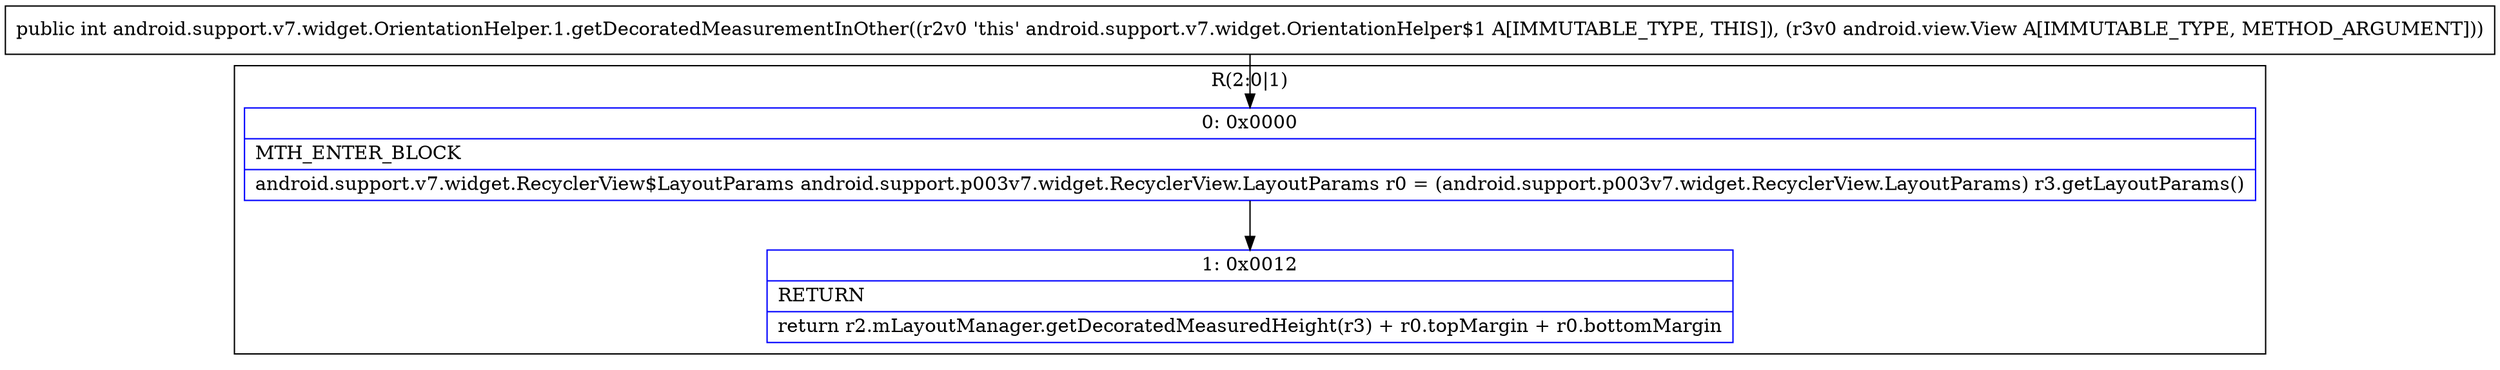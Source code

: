 digraph "CFG forandroid.support.v7.widget.OrientationHelper.1.getDecoratedMeasurementInOther(Landroid\/view\/View;)I" {
subgraph cluster_Region_1420781513 {
label = "R(2:0|1)";
node [shape=record,color=blue];
Node_0 [shape=record,label="{0\:\ 0x0000|MTH_ENTER_BLOCK\l|android.support.v7.widget.RecyclerView$LayoutParams android.support.p003v7.widget.RecyclerView.LayoutParams r0 = (android.support.p003v7.widget.RecyclerView.LayoutParams) r3.getLayoutParams()\l}"];
Node_1 [shape=record,label="{1\:\ 0x0012|RETURN\l|return r2.mLayoutManager.getDecoratedMeasuredHeight(r3) + r0.topMargin + r0.bottomMargin\l}"];
}
MethodNode[shape=record,label="{public int android.support.v7.widget.OrientationHelper.1.getDecoratedMeasurementInOther((r2v0 'this' android.support.v7.widget.OrientationHelper$1 A[IMMUTABLE_TYPE, THIS]), (r3v0 android.view.View A[IMMUTABLE_TYPE, METHOD_ARGUMENT])) }"];
MethodNode -> Node_0;
Node_0 -> Node_1;
}

